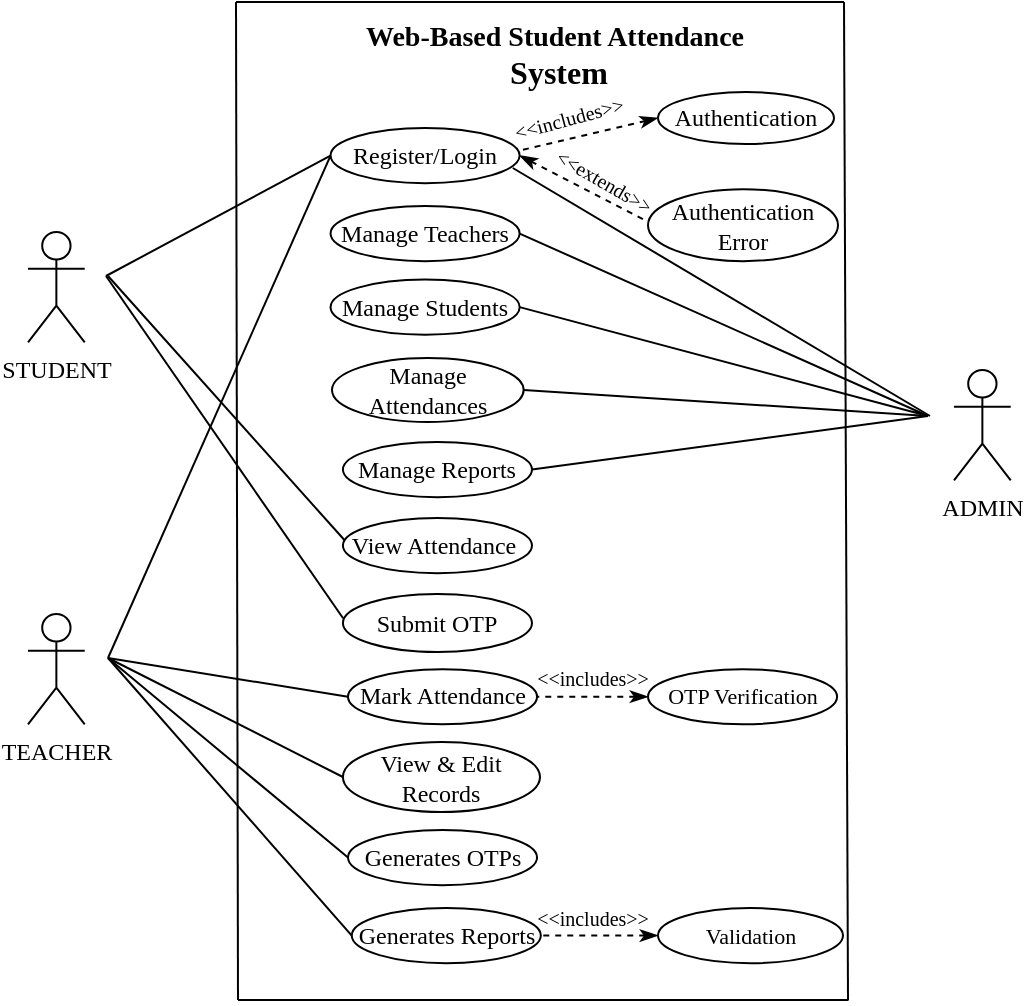<mxfile version="26.2.14">
  <diagram name="Page-1" id="F475ZTbkkelO9plkm8O6">
    <mxGraphModel dx="872" dy="568" grid="0" gridSize="10" guides="1" tooltips="1" connect="1" arrows="1" fold="1" page="1" pageScale="1" pageWidth="850" pageHeight="1100" math="0" shadow="0">
      <root>
        <mxCell id="0" />
        <mxCell id="1" parent="0" />
        <mxCell id="WkycodwKERZcxfcikUDK-1" value="&lt;font face=&quot;Times New Roman&quot;&gt;Manage Students&lt;/font&gt;" style="strokeWidth=1;html=1;shape=mxgraph.flowchart.start_1;whiteSpace=wrap;container=0;" parent="1" vertex="1">
          <mxGeometry x="346.274" y="496.779" width="94.545" height="27.587" as="geometry" />
        </mxCell>
        <mxCell id="WkycodwKERZcxfcikUDK-2" value="&lt;font face=&quot;Times New Roman&quot;&gt;Manage Teachers&lt;/font&gt;" style="strokeWidth=1;html=1;shape=mxgraph.flowchart.start_1;whiteSpace=wrap;container=0;" parent="1" vertex="1">
          <mxGeometry x="346.274" y="459.997" width="94.545" height="27.587" as="geometry" />
        </mxCell>
        <mxCell id="WkycodwKERZcxfcikUDK-3" value="&lt;font face=&quot;Times New Roman&quot;&gt;Manage Attendances&lt;/font&gt;" style="strokeWidth=1;html=1;shape=mxgraph.flowchart.start_1;whiteSpace=wrap;container=0;" parent="1" vertex="1">
          <mxGeometry x="347" y="536" width="95.82" height="32" as="geometry" />
        </mxCell>
        <mxCell id="WkycodwKERZcxfcikUDK-4" value="&lt;font face=&quot;Times New Roman&quot;&gt;Manage Reports&lt;/font&gt;" style="strokeWidth=1;html=1;shape=mxgraph.flowchart.start_1;whiteSpace=wrap;container=0;" parent="1" vertex="1">
          <mxGeometry x="352.454" y="578.004" width="94.545" height="27.587" as="geometry" />
        </mxCell>
        <mxCell id="WkycodwKERZcxfcikUDK-5" value="&lt;font face=&quot;Times New Roman&quot;&gt;Mark Attendance&lt;/font&gt;" style="strokeWidth=1;html=1;shape=mxgraph.flowchart.start_1;whiteSpace=wrap;container=0;" parent="1" vertex="1">
          <mxGeometry x="354.994" y="691.575" width="94.545" height="27.587" as="geometry" />
        </mxCell>
        <mxCell id="WkycodwKERZcxfcikUDK-6" value="&lt;font face=&quot;Times New Roman&quot;&gt;View &amp;amp; Edit Records&lt;/font&gt;" style="strokeWidth=1;html=1;shape=mxgraph.flowchart.start_1;whiteSpace=wrap;container=0;" parent="1" vertex="1">
          <mxGeometry x="352.45" y="728" width="98.55" height="35" as="geometry" />
        </mxCell>
        <mxCell id="WkycodwKERZcxfcikUDK-7" value="&lt;font face=&quot;Times New Roman&quot;&gt;Register/Login&lt;/font&gt;" style="strokeWidth=1;html=1;shape=mxgraph.flowchart.start_1;whiteSpace=wrap;container=0;" parent="1" vertex="1">
          <mxGeometry x="346.274" y="421.0" width="94.545" height="27.587" as="geometry" />
        </mxCell>
        <mxCell id="WkycodwKERZcxfcikUDK-8" value="&lt;font face=&quot;Times New Roman&quot;&gt;Generates Reports&lt;/font&gt;" style="strokeWidth=1;html=1;shape=mxgraph.flowchart.start_1;whiteSpace=wrap;container=0;" parent="1" vertex="1">
          <mxGeometry x="356.874" y="811.0" width="94.545" height="27.587" as="geometry" />
        </mxCell>
        <mxCell id="WkycodwKERZcxfcikUDK-9" value="" style="endArrow=none;html=1;rounded=0;" parent="1" edge="1">
          <mxGeometry width="50" height="50" relative="1" as="geometry">
            <mxPoint x="300" y="857" as="sourcePoint" />
            <mxPoint x="299" y="358" as="targetPoint" />
          </mxGeometry>
        </mxCell>
        <mxCell id="WkycodwKERZcxfcikUDK-10" value="&lt;font style=&quot;font-size: 14px;&quot; face=&quot;Times New Roman&quot;&gt;&lt;b&gt;Web-Based Student Attendance&lt;/b&gt;&lt;/font&gt;&lt;div&gt;&lt;font size=&quot;3&quot; face=&quot;Times New Roman&quot;&gt;&lt;b&gt;&amp;nbsp;System&lt;/b&gt;&lt;/font&gt;&lt;/div&gt;" style="text;html=1;align=center;verticalAlign=middle;resizable=0;points=[];autosize=1;strokeColor=none;fillColor=none;container=0;" parent="1" vertex="1">
          <mxGeometry x="354.998" y="360.998" width="207" height="48" as="geometry" />
        </mxCell>
        <mxCell id="WkycodwKERZcxfcikUDK-11" value="" style="endArrow=none;html=1;rounded=0;" parent="1" edge="1">
          <mxGeometry width="50" height="50" relative="1" as="geometry">
            <mxPoint x="300" y="857" as="sourcePoint" />
            <mxPoint x="605.27" y="857" as="targetPoint" />
          </mxGeometry>
        </mxCell>
        <mxCell id="WkycodwKERZcxfcikUDK-12" value="" style="endArrow=none;html=1;rounded=0;" parent="1" edge="1">
          <mxGeometry width="50" height="50" relative="1" as="geometry">
            <mxPoint x="605" y="857" as="sourcePoint" />
            <mxPoint x="603" y="358" as="targetPoint" />
          </mxGeometry>
        </mxCell>
        <mxCell id="WkycodwKERZcxfcikUDK-13" value="" style="endArrow=none;html=1;rounded=0;" parent="1" edge="1">
          <mxGeometry width="50" height="50" relative="1" as="geometry">
            <mxPoint x="299.001" y="357.998" as="sourcePoint" />
            <mxPoint x="603" y="358" as="targetPoint" />
          </mxGeometry>
        </mxCell>
        <mxCell id="WkycodwKERZcxfcikUDK-14" value="&lt;font face=&quot;Times New Roman&quot;&gt;ADMIN&lt;/font&gt;" style="shape=umlActor;verticalLabelPosition=bottom;verticalAlign=top;html=1;outlineConnect=0;container=0;" parent="1" vertex="1">
          <mxGeometry x="658.001" y="542.002" width="28.364" height="55.174" as="geometry" />
        </mxCell>
        <mxCell id="WkycodwKERZcxfcikUDK-15" value="&lt;font face=&quot;Times New Roman&quot;&gt;TEACHER&lt;/font&gt;" style="shape=umlActor;verticalLabelPosition=bottom;verticalAlign=top;html=1;outlineConnect=0;container=0;" parent="1" vertex="1">
          <mxGeometry x="195.001" y="663.989" width="28.364" height="55.174" as="geometry" />
        </mxCell>
        <mxCell id="WkycodwKERZcxfcikUDK-16" value="&lt;font face=&quot;Times New Roman&quot;&gt;STUDENT&lt;/font&gt;" style="shape=umlActor;verticalLabelPosition=bottom;verticalAlign=top;html=1;outlineConnect=0;container=0;" parent="1" vertex="1">
          <mxGeometry x="195.003" y="473.003" width="28.364" height="55.174" as="geometry" />
        </mxCell>
        <mxCell id="WkycodwKERZcxfcikUDK-17" value="&lt;font face=&quot;Times New Roman&quot;&gt;View Attendance&amp;nbsp;&lt;/font&gt;" style="strokeWidth=1;html=1;shape=mxgraph.flowchart.start_1;whiteSpace=wrap;container=0;" parent="1" vertex="1">
          <mxGeometry x="352.454" y="615.997" width="94.545" height="27.587" as="geometry" />
        </mxCell>
        <mxCell id="WkycodwKERZcxfcikUDK-19" value="" style="endArrow=none;html=1;rounded=0;exitX=1;exitY=0.5;exitDx=0;exitDy=0;exitPerimeter=0;entryX=1;entryY=0.5;entryDx=0;entryDy=0;entryPerimeter=0;" parent="1" source="WkycodwKERZcxfcikUDK-2" target="WkycodwKERZcxfcikUDK-1" edge="1">
          <mxGeometry width="50" height="50" relative="1" as="geometry">
            <mxPoint x="317.91" y="593.694" as="sourcePoint" />
            <mxPoint x="441" y="470" as="targetPoint" />
            <Array as="points">
              <mxPoint x="645" y="565" />
            </Array>
          </mxGeometry>
        </mxCell>
        <mxCell id="WkycodwKERZcxfcikUDK-20" value="" style="endArrow=none;html=1;rounded=0;exitX=1;exitY=0.5;exitDx=0;exitDy=0;exitPerimeter=0;entryX=1;entryY=0.5;entryDx=0;entryDy=0;entryPerimeter=0;" parent="1" source="WkycodwKERZcxfcikUDK-3" target="WkycodwKERZcxfcikUDK-4" edge="1">
          <mxGeometry width="50" height="50" relative="1" as="geometry">
            <mxPoint x="440.819" y="513.335" as="sourcePoint" />
            <mxPoint x="440.819" y="550.118" as="targetPoint" />
            <Array as="points">
              <mxPoint x="645" y="565" />
            </Array>
          </mxGeometry>
        </mxCell>
        <mxCell id="WkycodwKERZcxfcikUDK-22" value="" style="endArrow=none;html=1;rounded=0;exitX=0.009;exitY=0.404;exitDx=0;exitDy=0;exitPerimeter=0;" parent="1" source="WkycodwKERZcxfcikUDK-17" edge="1">
          <mxGeometry width="50" height="50" relative="1" as="geometry">
            <mxPoint x="440.819" y="579.9" as="sourcePoint" />
            <mxPoint x="235" y="495" as="targetPoint" />
          </mxGeometry>
        </mxCell>
        <mxCell id="WkycodwKERZcxfcikUDK-23" value="" style="endArrow=none;html=1;rounded=0;exitX=0;exitY=0.5;exitDx=0;exitDy=0;exitPerimeter=0;" parent="1" source="WkycodwKERZcxfcikUDK-7" edge="1">
          <mxGeometry width="50" height="50" relative="1" as="geometry">
            <mxPoint x="440.819" y="616.683" as="sourcePoint" />
            <mxPoint x="234" y="495" as="targetPoint" />
          </mxGeometry>
        </mxCell>
        <mxCell id="WkycodwKERZcxfcikUDK-25" value="" style="endArrow=none;html=1;rounded=0;exitX=0;exitY=0.5;exitDx=0;exitDy=0;exitPerimeter=0;" parent="1" source="WkycodwKERZcxfcikUDK-5" edge="1">
          <mxGeometry width="50" height="50" relative="1" as="geometry">
            <mxPoint x="147.728" y="841.977" as="sourcePoint" />
            <mxPoint x="235" y="686" as="targetPoint" />
          </mxGeometry>
        </mxCell>
        <mxCell id="WkycodwKERZcxfcikUDK-27" value="" style="endArrow=none;html=1;rounded=0;exitX=0;exitY=0.5;exitDx=0;exitDy=0;exitPerimeter=0;" parent="1" source="WkycodwKERZcxfcikUDK-7" edge="1">
          <mxGeometry width="50" height="50" relative="1" as="geometry">
            <mxPoint x="147.728" y="768.411" as="sourcePoint" />
            <mxPoint x="235" y="686" as="targetPoint" />
          </mxGeometry>
        </mxCell>
        <mxCell id="WkycodwKERZcxfcikUDK-28" value="" style="endArrow=none;html=1;rounded=0;exitX=0;exitY=0.5;exitDx=0;exitDy=0;exitPerimeter=0;" parent="1" source="WkycodwKERZcxfcikUDK-8" edge="1">
          <mxGeometry width="50" height="50" relative="1" as="geometry">
            <mxPoint x="355.728" y="694.846" as="sourcePoint" />
            <mxPoint x="235" y="686" as="targetPoint" />
          </mxGeometry>
        </mxCell>
        <mxCell id="WkycodwKERZcxfcikUDK-29" value="" style="endArrow=none;html=1;rounded=0;exitX=0;exitY=0.5;exitDx=0;exitDy=0;exitPerimeter=0;" parent="1" source="WkycodwKERZcxfcikUDK-6" edge="1">
          <mxGeometry width="50" height="50" relative="1" as="geometry">
            <mxPoint x="355.728" y="658.063" as="sourcePoint" />
            <mxPoint x="235" y="686" as="targetPoint" />
          </mxGeometry>
        </mxCell>
        <mxCell id="WkycodwKERZcxfcikUDK-46" value="" style="endArrow=none;html=1;rounded=0;exitX=0.964;exitY=0.725;exitDx=0;exitDy=0;exitPerimeter=0;" parent="1" source="WkycodwKERZcxfcikUDK-7" edge="1">
          <mxGeometry width="50" height="50" relative="1" as="geometry">
            <mxPoint x="440.82" y="616.11" as="sourcePoint" />
            <mxPoint x="646" y="565" as="targetPoint" />
          </mxGeometry>
        </mxCell>
        <mxCell id="WkycodwKERZcxfcikUDK-47" value="" style="endArrow=none;dashed=1;html=1;rounded=0;startArrow=classicThin;startFill=1;exitX=0;exitY=0.5;exitDx=0;exitDy=0;exitPerimeter=0;entryX=0.996;entryY=0.412;entryDx=0;entryDy=0;entryPerimeter=0;" parent="1" source="WkycodwKERZcxfcikUDK-48" target="WkycodwKERZcxfcikUDK-7" edge="1">
          <mxGeometry width="50" height="50" relative="1" as="geometry">
            <mxPoint x="496" y="603" as="sourcePoint" />
            <mxPoint x="446" y="429" as="targetPoint" />
          </mxGeometry>
        </mxCell>
        <mxCell id="WkycodwKERZcxfcikUDK-48" value="&lt;font face=&quot;Times New Roman&quot;&gt;Authentication&lt;/font&gt;" style="strokeWidth=1;html=1;shape=mxgraph.flowchart.start_1;whiteSpace=wrap;container=0;" parent="1" vertex="1">
          <mxGeometry x="510" y="403" width="88" height="26" as="geometry" />
        </mxCell>
        <mxCell id="WkycodwKERZcxfcikUDK-49" value="&lt;font style=&quot;font-size: 10px;&quot; face=&quot;Times New Roman&quot;&gt;&amp;lt;&amp;lt;includes&amp;gt;&amp;gt;&lt;/font&gt;" style="text;html=1;align=center;verticalAlign=middle;resizable=0;points=[];autosize=1;strokeColor=none;fillColor=none;rotation=-15;" parent="1" vertex="1">
          <mxGeometry x="428" y="403" width="74" height="26" as="geometry" />
        </mxCell>
        <mxCell id="WkycodwKERZcxfcikUDK-50" value="" style="endArrow=none;dashed=1;html=1;rounded=0;startArrow=classicThin;startFill=1;entryX=1;entryY=0.5;entryDx=0;entryDy=0;entryPerimeter=0;exitX=0;exitY=0.5;exitDx=0;exitDy=0;exitPerimeter=0;" parent="1" source="WkycodwKERZcxfcikUDK-57" target="WkycodwKERZcxfcikUDK-5" edge="1">
          <mxGeometry width="50" height="50" relative="1" as="geometry">
            <mxPoint x="503.33" y="619" as="sourcePoint" />
            <mxPoint x="475.33" y="676" as="targetPoint" />
          </mxGeometry>
        </mxCell>
        <mxCell id="WkycodwKERZcxfcikUDK-53" value="" style="endArrow=none;dashed=1;html=1;rounded=0;startArrow=classicThin;startFill=1;entryX=0;entryY=0.454;entryDx=0;entryDy=0;entryPerimeter=0;exitX=1;exitY=0.5;exitDx=0;exitDy=0;exitPerimeter=0;" parent="1" source="WkycodwKERZcxfcikUDK-7" target="WkycodwKERZcxfcikUDK-54" edge="1">
          <mxGeometry width="50" height="50" relative="1" as="geometry">
            <mxPoint x="481" y="441" as="sourcePoint" />
            <mxPoint x="497" y="449" as="targetPoint" />
          </mxGeometry>
        </mxCell>
        <mxCell id="WkycodwKERZcxfcikUDK-54" value="&lt;font face=&quot;Times New Roman&quot;&gt;Authentication&lt;/font&gt;&lt;div&gt;&lt;font face=&quot;Times New Roman&quot;&gt;Error&lt;/font&gt;&lt;/div&gt;" style="strokeWidth=1;html=1;shape=mxgraph.flowchart.start_1;whiteSpace=wrap;container=0;" parent="1" vertex="1">
          <mxGeometry x="505" y="451.58" width="95" height="36" as="geometry" />
        </mxCell>
        <mxCell id="WkycodwKERZcxfcikUDK-56" value="&lt;font style=&quot;font-size: 10px;&quot; face=&quot;Times New Roman&quot;&gt;&amp;lt;&amp;lt;extends&amp;gt;&amp;gt;&lt;/font&gt;" style="text;html=1;align=center;verticalAlign=middle;resizable=0;points=[];autosize=1;strokeColor=none;fillColor=none;rotation=30;" parent="1" vertex="1">
          <mxGeometry x="447" y="434" width="71" height="26" as="geometry" />
        </mxCell>
        <mxCell id="WkycodwKERZcxfcikUDK-57" value="&lt;font style=&quot;font-size: 11px;&quot; face=&quot;Times New Roman&quot;&gt;OTP Verification&lt;/font&gt;" style="strokeWidth=1;html=1;shape=mxgraph.flowchart.start_1;whiteSpace=wrap;container=0;" parent="1" vertex="1">
          <mxGeometry x="505.004" y="691.575" width="94.545" height="27.587" as="geometry" />
        </mxCell>
        <mxCell id="WkycodwKERZcxfcikUDK-58" value="&lt;font style=&quot;font-size: 10px;&quot; face=&quot;Times New Roman&quot;&gt;&amp;lt;&amp;lt;includes&amp;gt;&amp;gt;&lt;/font&gt;" style="text;html=1;align=center;verticalAlign=middle;resizable=0;points=[];autosize=1;strokeColor=none;fillColor=none;rotation=0;" parent="1" vertex="1">
          <mxGeometry x="439.73" y="683" width="74" height="26" as="geometry" />
        </mxCell>
        <mxCell id="WkycodwKERZcxfcikUDK-59" value="" style="endArrow=none;dashed=1;html=1;rounded=0;startArrow=classicThin;startFill=1;entryX=1;entryY=0.5;entryDx=0;entryDy=0;entryPerimeter=0;exitX=0;exitY=0.5;exitDx=0;exitDy=0;exitPerimeter=0;" parent="1" source="WkycodwKERZcxfcikUDK-60" target="WkycodwKERZcxfcikUDK-8" edge="1">
          <mxGeometry width="50" height="50" relative="1" as="geometry">
            <mxPoint x="502.47" y="797.37" as="sourcePoint" />
            <mxPoint x="445.47" y="816.37" as="targetPoint" />
          </mxGeometry>
        </mxCell>
        <mxCell id="WkycodwKERZcxfcikUDK-60" value="&lt;font style=&quot;font-size: 11px;&quot; face=&quot;Times New Roman&quot;&gt;Validation&lt;/font&gt;" style="strokeWidth=1;html=1;shape=mxgraph.flowchart.start_1;whiteSpace=wrap;container=0;" parent="1" vertex="1">
          <mxGeometry x="510" y="811" width="92.5" height="27.59" as="geometry" />
        </mxCell>
        <mxCell id="WkycodwKERZcxfcikUDK-61" value="&lt;font style=&quot;font-size: 10px;&quot; face=&quot;Times New Roman&quot;&gt;&amp;lt;&amp;lt;includes&amp;gt;&amp;gt;&lt;/font&gt;" style="text;html=1;align=center;verticalAlign=middle;resizable=0;points=[];autosize=1;strokeColor=none;fillColor=none;rotation=0;" parent="1" vertex="1">
          <mxGeometry x="439.73" y="803.0" width="74" height="26" as="geometry" />
        </mxCell>
        <mxCell id="c0MILc_CR4j5vPO6usCv-1" value="&lt;font face=&quot;Times New Roman&quot;&gt;Submit OTP&lt;/font&gt;" style="strokeWidth=1;html=1;shape=mxgraph.flowchart.start_1;whiteSpace=wrap;container=0;" parent="1" vertex="1">
          <mxGeometry x="352.45" y="654" width="94.55" height="29" as="geometry" />
        </mxCell>
        <mxCell id="c0MILc_CR4j5vPO6usCv-3" value="" style="endArrow=none;html=1;rounded=0;exitX=0.001;exitY=0.419;exitDx=0;exitDy=0;exitPerimeter=0;" parent="1" source="c0MILc_CR4j5vPO6usCv-1" edge="1">
          <mxGeometry width="50" height="50" relative="1" as="geometry">
            <mxPoint x="295.82" y="577.84" as="sourcePoint" />
            <mxPoint x="234" y="495" as="targetPoint" />
          </mxGeometry>
        </mxCell>
        <mxCell id="c0MILc_CR4j5vPO6usCv-5" value="&lt;font face=&quot;Times New Roman&quot;&gt;Generates OTPs&lt;/font&gt;" style="strokeWidth=1;html=1;shape=mxgraph.flowchart.start_1;whiteSpace=wrap;container=0;" parent="1" vertex="1">
          <mxGeometry x="354.994" y="772.0" width="94.545" height="27.587" as="geometry" />
        </mxCell>
        <mxCell id="c0MILc_CR4j5vPO6usCv-6" value="" style="endArrow=none;html=1;rounded=0;entryX=0;entryY=0.5;entryDx=0;entryDy=0;entryPerimeter=0;" parent="1" target="c0MILc_CR4j5vPO6usCv-5" edge="1">
          <mxGeometry width="50" height="50" relative="1" as="geometry">
            <mxPoint x="235" y="686" as="sourcePoint" />
            <mxPoint x="287" y="636" as="targetPoint" />
          </mxGeometry>
        </mxCell>
      </root>
    </mxGraphModel>
  </diagram>
</mxfile>
